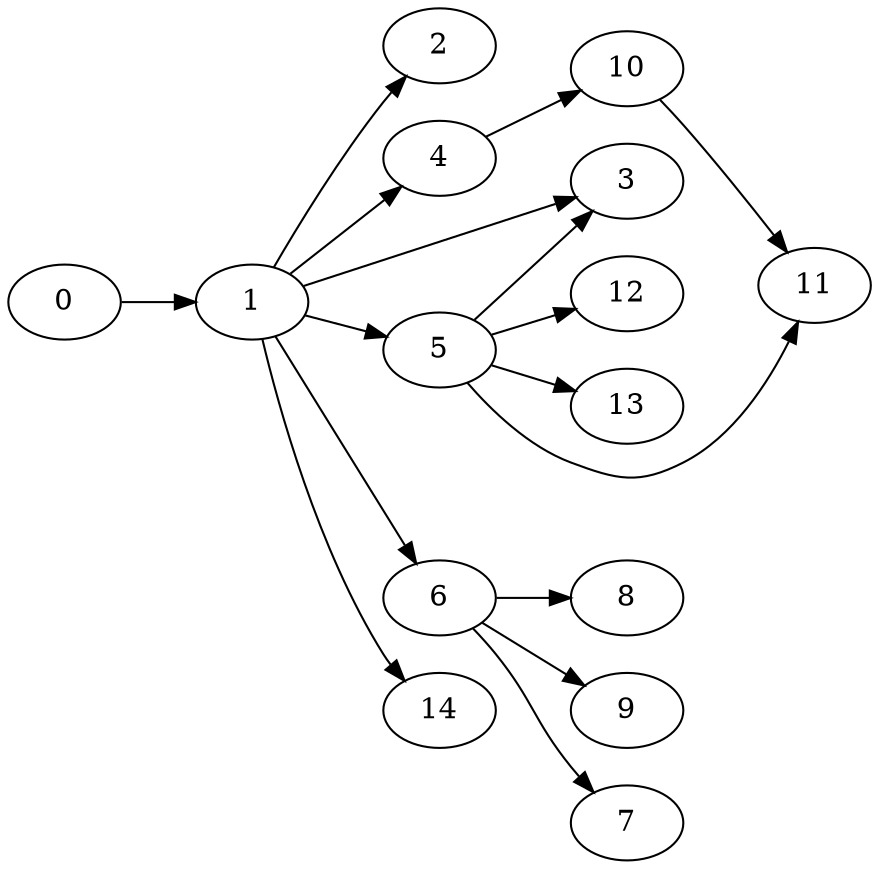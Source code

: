 digraph G{
rankdir="LR";
0 [style="main node",texlbl="epstopdf"]
1 [style="main node",texlbl="epstopdf-base"]
2 [style="cfg node",texlbl="epstopdf-sys.cfg"]
3 [style="internal node",texlbl="infwarerr"]
4 [style="internal node",texlbl="grfext"]
5 [style="internal node",texlbl="pdftexcmds"]
6 [style="internal node",texlbl="kvoptions"]
7 [style="internal node",texlbl="keyval"]
8 [style="internal node",texlbl="kvsetkeys"]
9 [style="internal node",texlbl="etexcmds"]
10 [style="internal node",texlbl="kvdefinekeys"]
11 [style="internal node",texlbl="ltxcmds"]
12 [style="internal node",texlbl="ifpdf"]
13 [style="internal node",texlbl="ifluatex"]
14 [style="cfg node",texlbl="epstopdf.cfg"]
0->1
1->2
1->3
1->4
1->5
1->6
6->7
6->8
6->9
4->10
10->11
5->3
5->11
5->12
5->13
1->14
}
